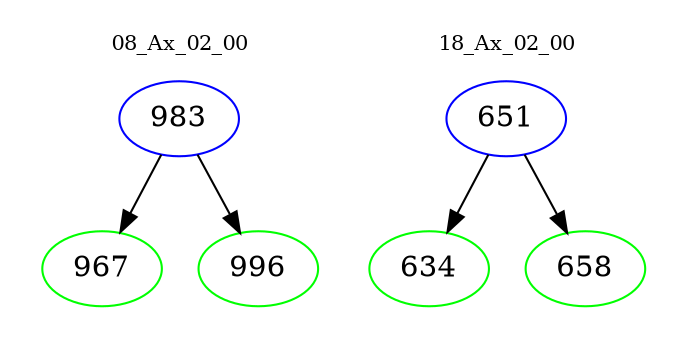 digraph{
subgraph cluster_0 {
color = white
label = "08_Ax_02_00";
fontsize=10;
T0_983 [label="983", color="blue"]
T0_983 -> T0_967 [color="black"]
T0_967 [label="967", color="green"]
T0_983 -> T0_996 [color="black"]
T0_996 [label="996", color="green"]
}
subgraph cluster_1 {
color = white
label = "18_Ax_02_00";
fontsize=10;
T1_651 [label="651", color="blue"]
T1_651 -> T1_634 [color="black"]
T1_634 [label="634", color="green"]
T1_651 -> T1_658 [color="black"]
T1_658 [label="658", color="green"]
}
}
